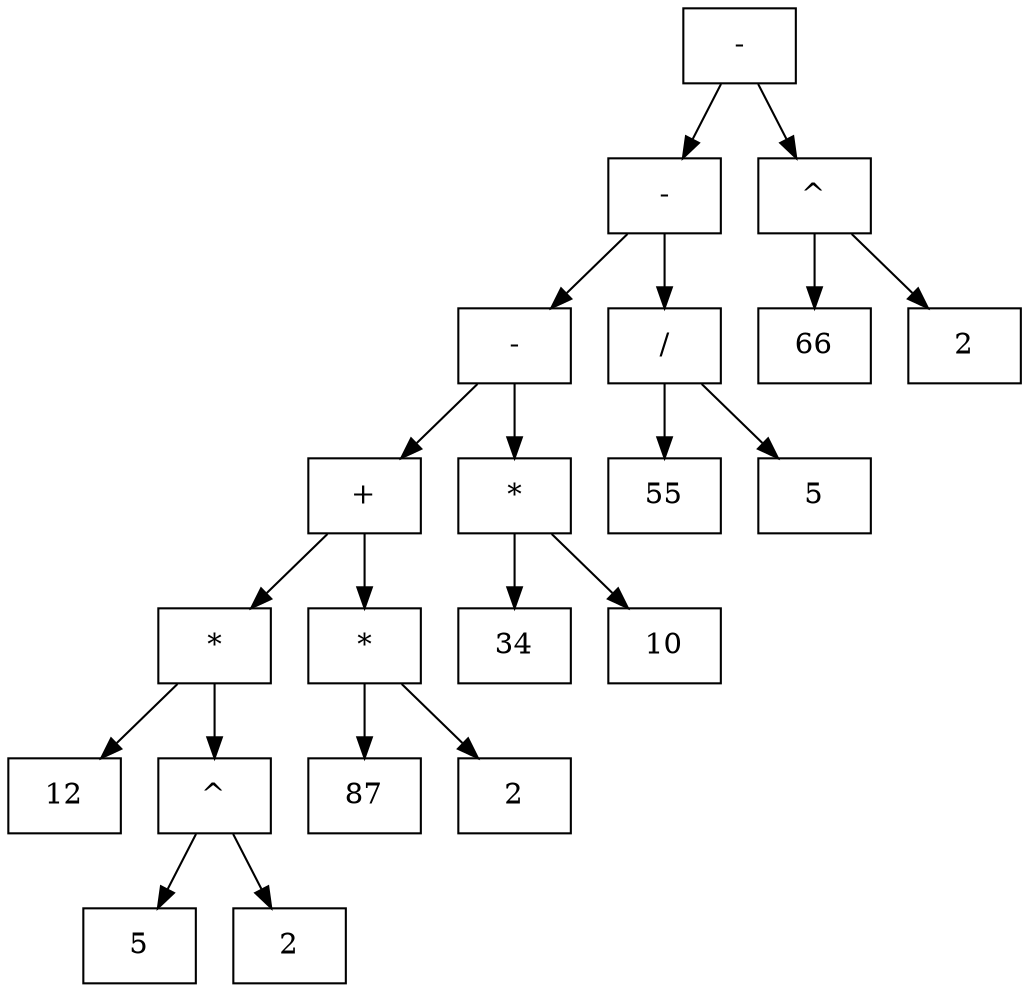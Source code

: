 digraph TREE {
	node [shape = box]

	peak0x55ecee3f79f0 [label = "-"];
		peak0x55ecee3f79f0 -> peak0x55ecee3f7930
	peak0x55ecee3f7930 [label = "-"];
		peak0x55ecee3f7930 -> peak0x55ecee3f7870
	peak0x55ecee3f7870 [label = "-"];
		peak0x55ecee3f7870 -> peak0x55ecee3f77b0
	peak0x55ecee3f77b0 [label = "+"];
		peak0x55ecee3f77b0 -> peak0x55ecee3f76f0
	peak0x55ecee3f76f0 [label = "*"];
		peak0x55ecee3f76f0 -> peak0x55ecee3f76c0
	peak0x55ecee3f76c0 [label = "12"];
		peak0x55ecee3f76f0 -> peak0x55ecee3f7750
	peak0x55ecee3f7750 [label = "^"];
		peak0x55ecee3f7750 -> peak0x55ecee3f7720
	peak0x55ecee3f7720 [label = "5"];
		peak0x55ecee3f7750 -> peak0x55ecee3f7780
	peak0x55ecee3f7780 [label = "2"];
		peak0x55ecee3f77b0 -> peak0x55ecee3f7810
	peak0x55ecee3f7810 [label = "*"];
		peak0x55ecee3f7810 -> peak0x55ecee3f77e0
	peak0x55ecee3f77e0 [label = "87"];
		peak0x55ecee3f7810 -> peak0x55ecee3f7840
	peak0x55ecee3f7840 [label = "2"];
		peak0x55ecee3f7870 -> peak0x55ecee3f78d0
	peak0x55ecee3f78d0 [label = "*"];
		peak0x55ecee3f78d0 -> peak0x55ecee3f78a0
	peak0x55ecee3f78a0 [label = "34"];
		peak0x55ecee3f78d0 -> peak0x55ecee3f7900
	peak0x55ecee3f7900 [label = "10"];
		peak0x55ecee3f7930 -> peak0x55ecee3f7990
	peak0x55ecee3f7990 [label = "/"];
		peak0x55ecee3f7990 -> peak0x55ecee3f7960
	peak0x55ecee3f7960 [label = "55"];
		peak0x55ecee3f7990 -> peak0x55ecee3f79c0
	peak0x55ecee3f79c0 [label = "5"];
		peak0x55ecee3f79f0 -> peak0x55ecee3f7a50
	peak0x55ecee3f7a50 [label = "^"];
		peak0x55ecee3f7a50 -> peak0x55ecee3f7a20
	peak0x55ecee3f7a20 [label = "66"];
		peak0x55ecee3f7a50 -> peak0x55ecee3f7a80
	peak0x55ecee3f7a80 [label = "2"];
}
